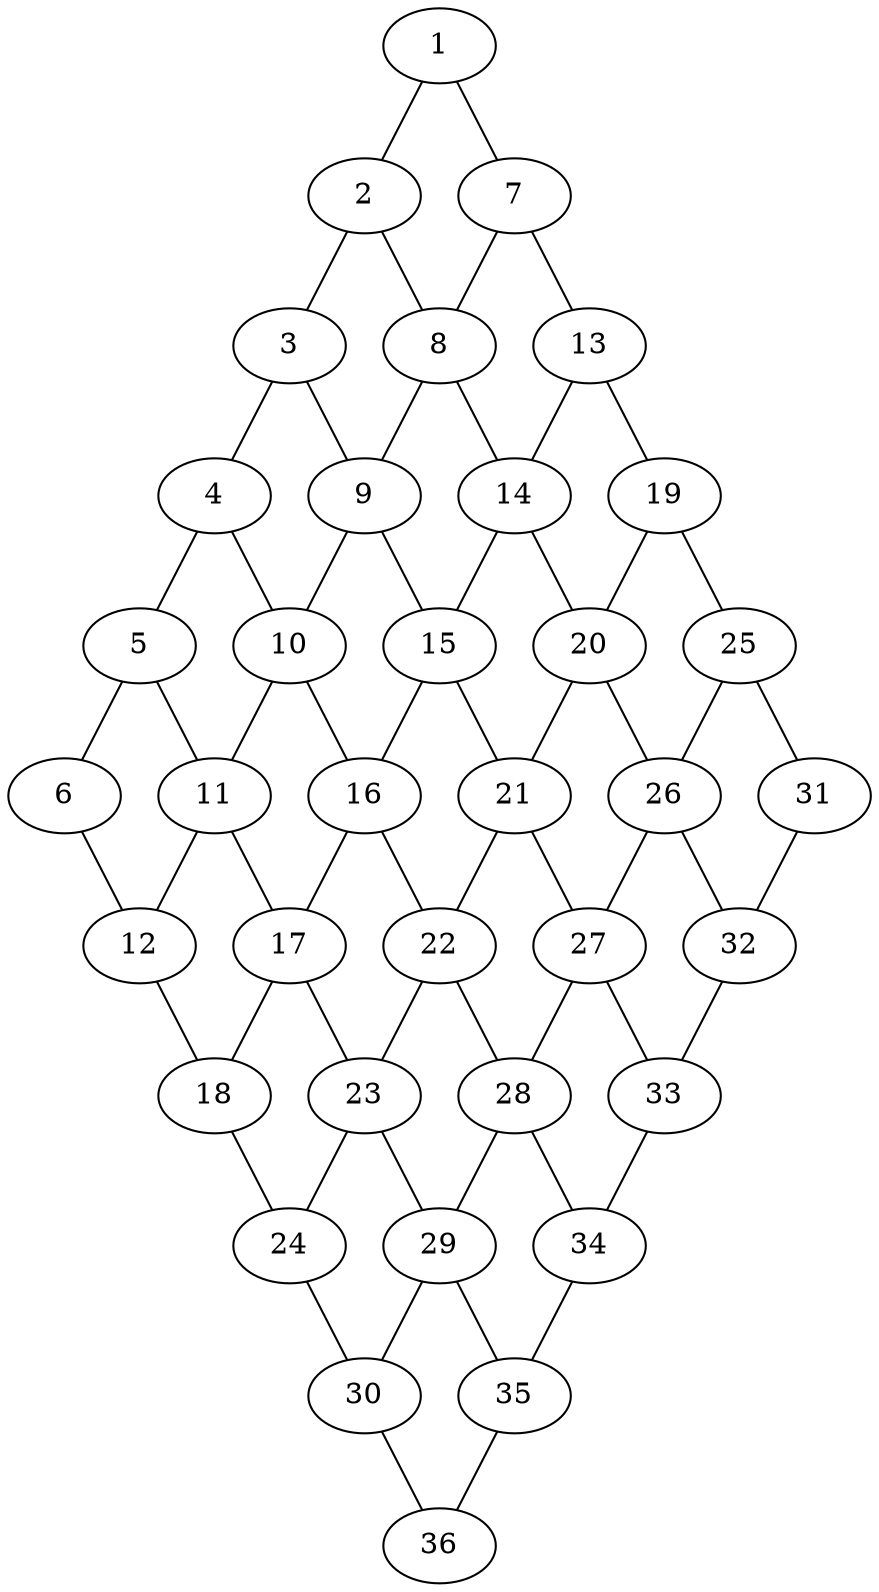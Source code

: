 graph x {
1 -- 2
1 -- 7
2 -- 3
2 -- 8
3 -- 4
3 -- 9
4 -- 5
4 -- 10
5 -- 6
5 -- 11
6 -- 12
7 -- 8
7 -- 13
8 -- 9
8 -- 14
9 -- 10
9 -- 15
10 -- 11
10 -- 16
11 -- 12
11 -- 17
12 -- 18
13 -- 14
13 -- 19
14 -- 15
14 -- 20
15 -- 16
15 -- 21
16 -- 17
16 -- 22
17 -- 18
17 -- 23
18 -- 24
19 -- 20
19 -- 25
20 -- 21
20 -- 26
21 -- 22
21 -- 27
22 -- 23
22 -- 28
23 -- 24
23 -- 29
24 -- 30
25 -- 26
25 -- 31
26 -- 27
26 -- 32
27 -- 28
27 -- 33
28 -- 29
28 -- 34
29 -- 30
29 -- 35
30 -- 36
31 -- 32
32 -- 33
33 -- 34
34 -- 35
35 -- 36
}